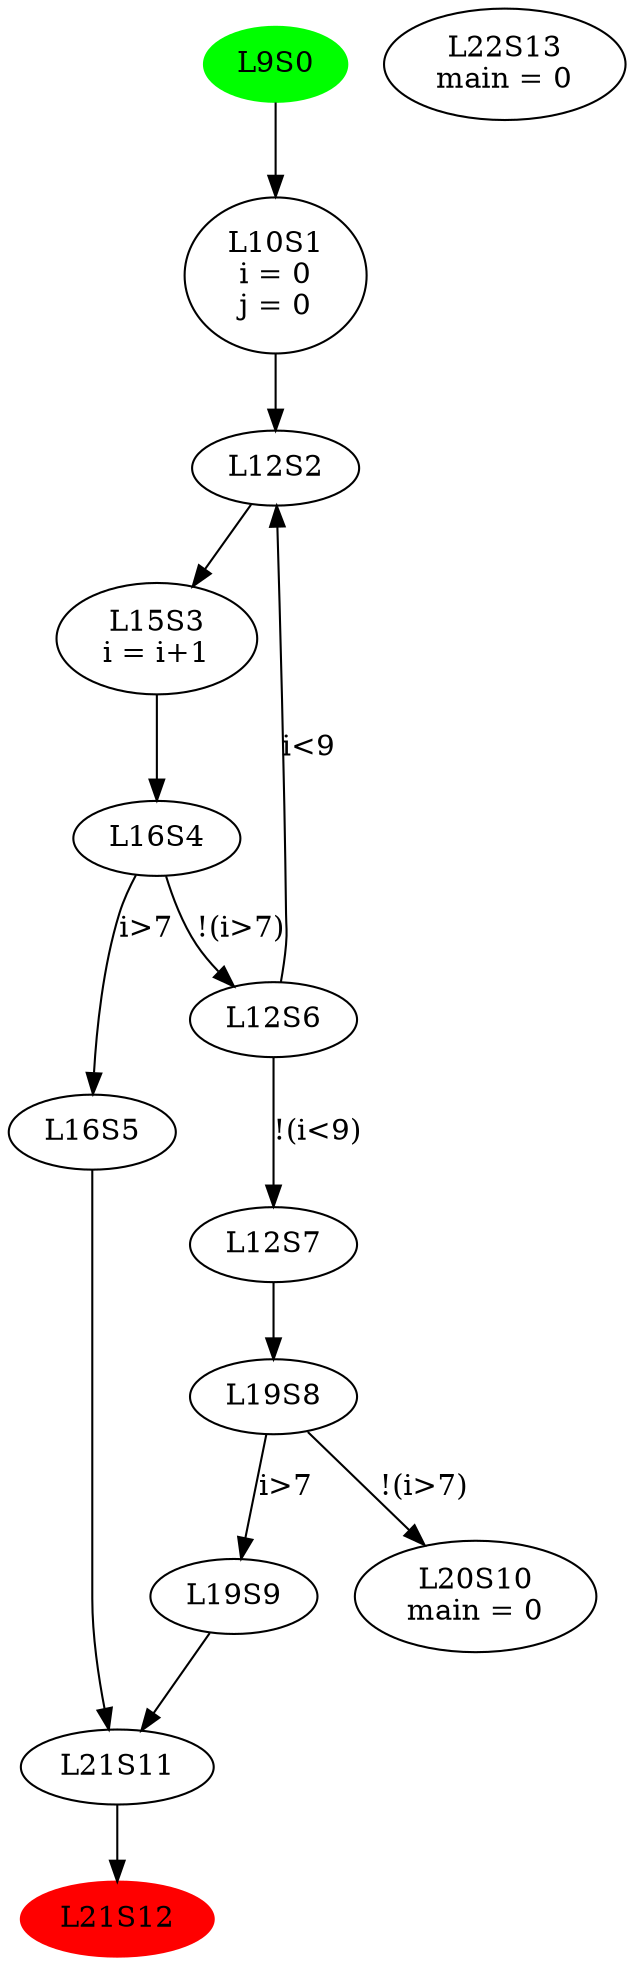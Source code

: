 // opt_CFG
digraph {
	L9S0 -> L10S1 [label=""]
	L9S0 [label=L9S0
 color=green style=filled]
	L9S0 [label=L9S0
]
	L10S1 -> L12S2 [label=""]
	L10S1 [label="L10S1
i = 0
j = 0
"]
	L12S2 -> L15S3 [label=""]
	L12S2 [label=L12S2
]
	L15S3 -> L16S4 [label=""]
	L15S3 [label="L15S3
i = i+1
"]
	L16S4 -> L16S5 [label="i>7"]
	L16S4 -> L12S6 [label="!(i>7)"]
	L16S4 [label=L16S4
]
	L16S5 -> L21S11 [label=""]
	L16S5 [label=L16S5
]
	L12S6 -> L12S2 [label="i<9"]
	L12S6 -> L12S7 [label="!(i<9)"]
	L12S6 [label=L12S6
]
	L21S11 -> L21S12 [label=""]
	L21S11 [label=L21S11
]
	L12S7 -> L19S8 [label=""]
	L12S7 [label=L12S7
]
	L19S8 -> L19S9 [label="i>7"]
	L19S8 -> L20S10 [label="!(i>7)"]
	L19S8 [label=L19S8
]
	L19S9 -> L21S11 [label=""]
	L19S9 [label=L19S9
]
	L20S10 [label="L20S10
main = 0
"]
	L21S12 [label=L21S12
 color=red style=filled]
	L21S12 [label=L21S12
]
	L22S13 [label="L22S13
main = 0
"]
}
